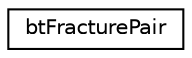 digraph "Graphical Class Hierarchy"
{
  edge [fontname="Helvetica",fontsize="10",labelfontname="Helvetica",labelfontsize="10"];
  node [fontname="Helvetica",fontsize="10",shape=record];
  rankdir="LR";
  Node1 [label="btFracturePair",height=0.2,width=0.4,color="black", fillcolor="white", style="filled",URL="$structbt_fracture_pair.html"];
}
